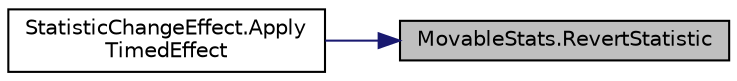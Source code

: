 digraph "MovableStats.RevertStatistic"
{
 // INTERACTIVE_SVG=YES
 // LATEX_PDF_SIZE
  edge [fontname="Helvetica",fontsize="10",labelfontname="Helvetica",labelfontsize="10"];
  node [fontname="Helvetica",fontsize="10",shape=record];
  rankdir="RL";
  Node1 [label="MovableStats.RevertStatistic",height=0.2,width=0.4,color="black", fillcolor="grey75", style="filled", fontcolor="black",tooltip=" "];
  Node1 -> Node2 [dir="back",color="midnightblue",fontsize="10",style="solid",fontname="Helvetica"];
  Node2 [label="StatisticChangeEffect.Apply\lTimedEffect",height=0.2,width=0.4,color="black", fillcolor="white", style="filled",URL="$class_statistic_change_effect.html#a18670b90afa4c33f7b5ec466af94c38d",tooltip=" "];
}
